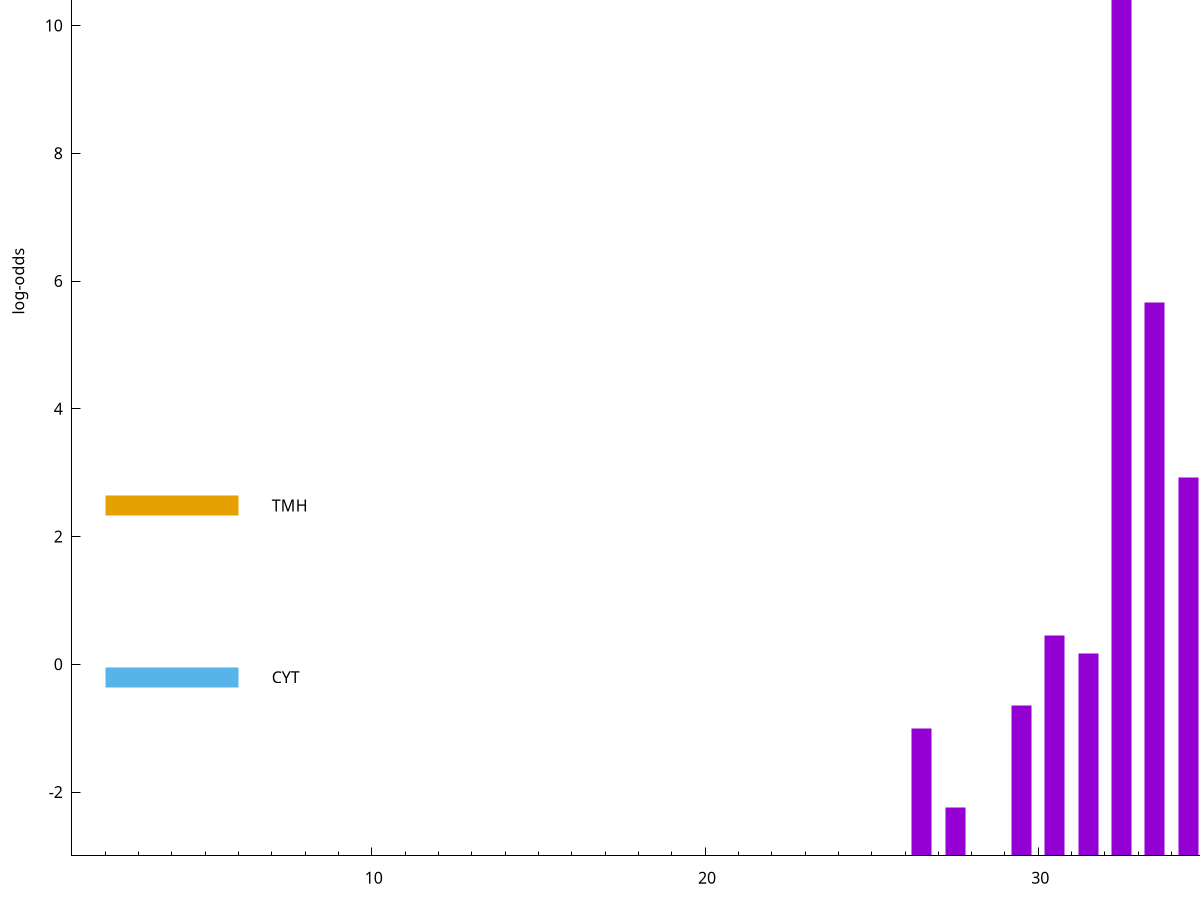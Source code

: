 set title "LipoP predictions for SRR4017890.gff"
set size 2., 1.4
set xrange [1:70] 
set mxtics 10
set yrange [-3:15]
set y2range [0:18]
set ylabel "log-odds"
set term postscript eps color solid "Helvetica" 30
set output "SRR4017890.gff1.eps"
set arrow from 2,11.4626 to 6,11.4626 nohead lt 1 lw 20
set label "SpI" at 7,11.4626
set arrow from 2,2.48669 to 6,2.48669 nohead lt 4 lw 20
set label "TMH" at 7,2.48669
set arrow from 2,-0.200913 to 6,-0.200913 nohead lt 3 lw 20
set label "CYT" at 7,-0.200913
set arrow from 2,11.4626 to 6,11.4626 nohead lt 1 lw 20
set label "SpI" at 7,11.4626
# NOTE: The scores below are the log-odds scores with the threshold
# NOTE: subtracted (a hack to make gnuplot make the histogram all
# NOTE: look nice).
plot "-" axes x1y2 title "" with impulses lt 1 lw 20
32.500000 14.334800
35.500000 10.405640
33.500000 8.661380
34.500000 5.928920
38.500000 5.360200
37.500000 4.228920
30.500000 3.446335
31.500000 3.176273
29.500000 2.354166
26.500000 1.990340
27.500000 0.754720
36.500000 0.317650
e
exit
